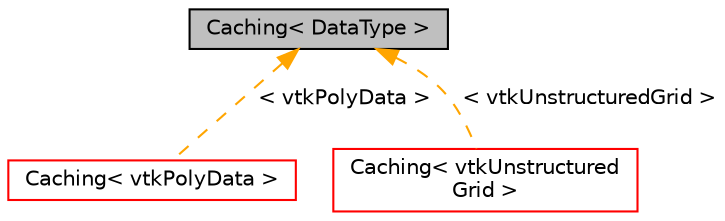 digraph "Caching&lt; DataType &gt;"
{
  bgcolor="transparent";
  edge [fontname="Helvetica",fontsize="10",labelfontname="Helvetica",labelfontsize="10"];
  node [fontname="Helvetica",fontsize="10",shape=record];
  Node1 [label="Caching\< DataType \>",height=0.2,width=0.4,color="black", fillcolor="grey75", style="filled" fontcolor="black"];
  Node1 -> Node2 [dir="back",color="orange",fontsize="10",style="dashed",label=" \< vtkPolyData \>" ,fontname="Helvetica"];
  Node2 [label="Caching\< vtkPolyData \>",height=0.2,width=0.4,color="red",URL="$structFoam_1_1vtk_1_1Caching.html"];
  Node1 -> Node3 [dir="back",color="orange",fontsize="10",style="dashed",label=" \< vtkUnstructuredGrid \>" ,fontname="Helvetica"];
  Node3 [label="Caching\< vtkUnstructured\lGrid \>",height=0.2,width=0.4,color="red",URL="$structFoam_1_1vtk_1_1Caching.html"];
}
